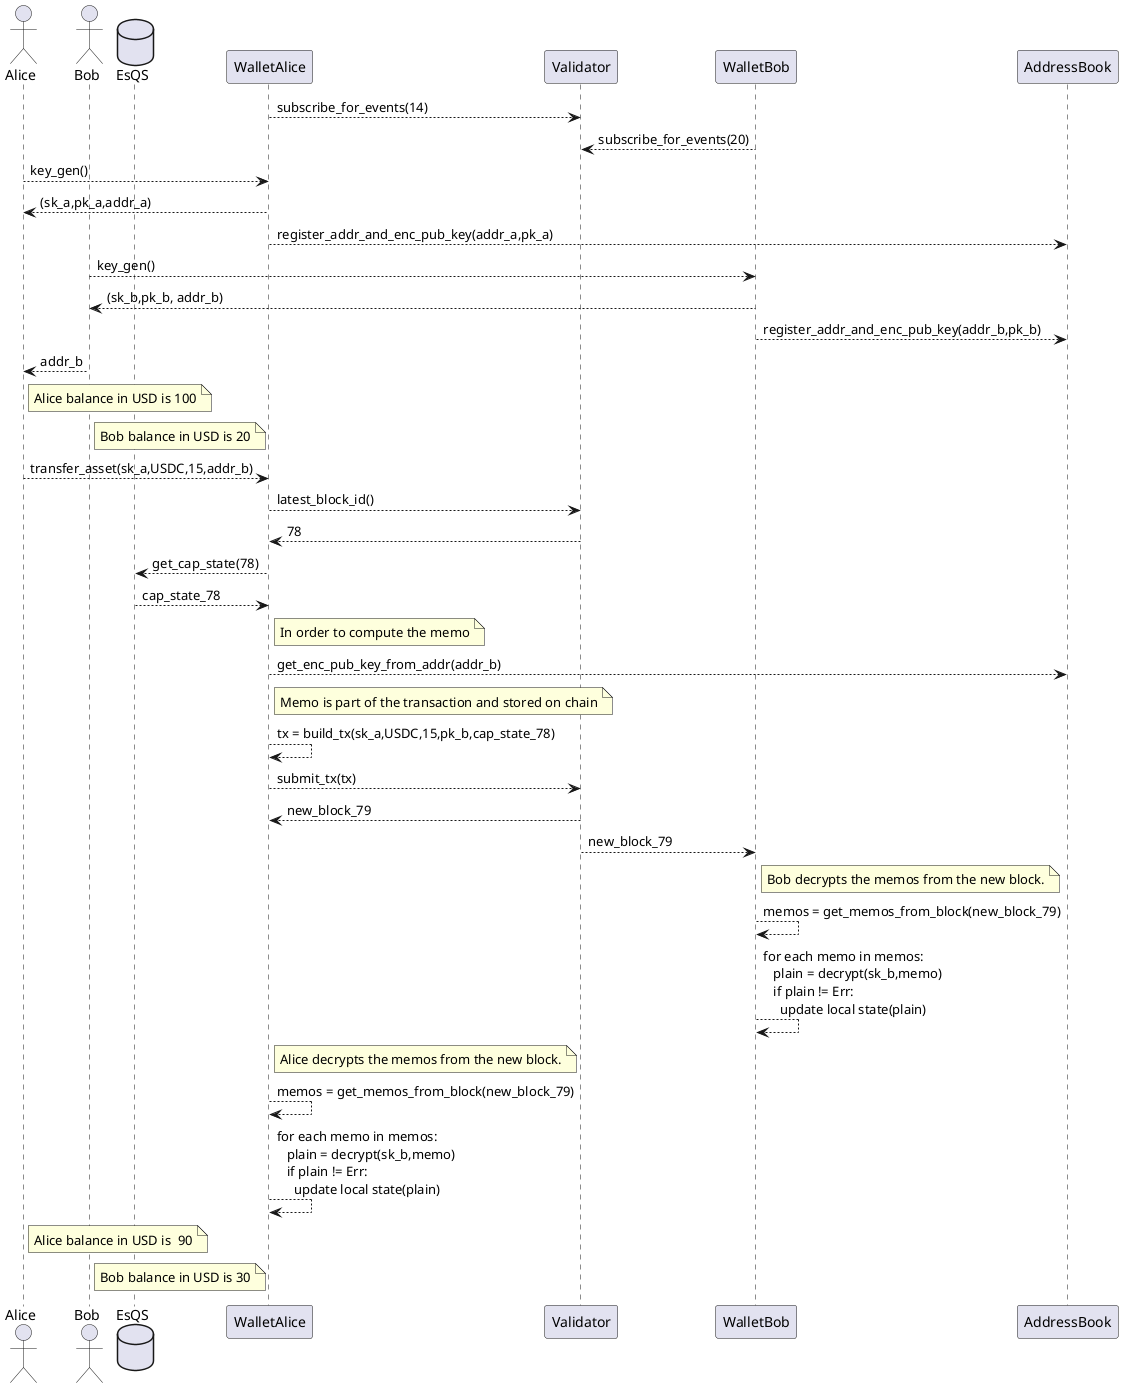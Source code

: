 @startuml
Actor Alice
Actor Bob
Database EsQS

WalletAlice --> Validator: subscribe_for_events(14)
WalletBob --> Validator: subscribe_for_events(20)

Alice --> WalletAlice: key_gen()
WalletAlice --> Alice: (sk_a,pk_a,addr_a)
WalletAlice --> AddressBook: register_addr_and_enc_pub_key(addr_a,pk_a)

Bob --> WalletBob: key_gen()
WalletBob --> Bob: (sk_b,pk_b, addr_b)
WalletBob --> AddressBook: register_addr_and_enc_pub_key(addr_b,pk_b)

Bob --> Alice: addr_b

note right Alice
Alice balance in USD is 100
end note

note right Bob
Bob balance in USD is 20
end note

Alice --> WalletAlice: transfer_asset(sk_a,USDC,15,addr_b)

WalletAlice --> Validator: latest_block_id()
Validator --> WalletAlice: 78
WalletAlice --> EsQS: get_cap_state(78)
EsQS --> WalletAlice: cap_state_78

note right WalletAlice
In order to compute the memo
end note
WalletAlice --> AddressBook: get_enc_pub_key_from_addr(addr_b)

note right WalletAlice
Memo is part of the transaction and stored on chain
end note

WalletAlice --> WalletAlice: tx = build_tx(sk_a,USDC,15,pk_b,cap_state_78)

WalletAlice --> Validator: submit_tx(tx)

Validator --> WalletAlice:new_block_79
Validator --> WalletBob:new_block_79

note right WalletBob
Bob decrypts the memos from the new block.
end note
WalletBob --> WalletBob: memos = get_memos_from_block(new_block_79)
WalletBob --> WalletBob: for each memo in memos: \n   plain = decrypt(sk_b,memo) \n   if plain != Err: \n     update local state(plain)

note right WalletAlice
Alice decrypts the memos from the new block.
end note
WalletAlice --> WalletAlice: memos = get_memos_from_block(new_block_79)
WalletAlice --> WalletAlice: for each memo in memos: \n   plain = decrypt(sk_b,memo) \n   if plain != Err: \n     update local state(plain)

note right Alice
Alice balance in USD is  90
end note

note right Bob
Bob balance in USD is 30
end note


@enduml